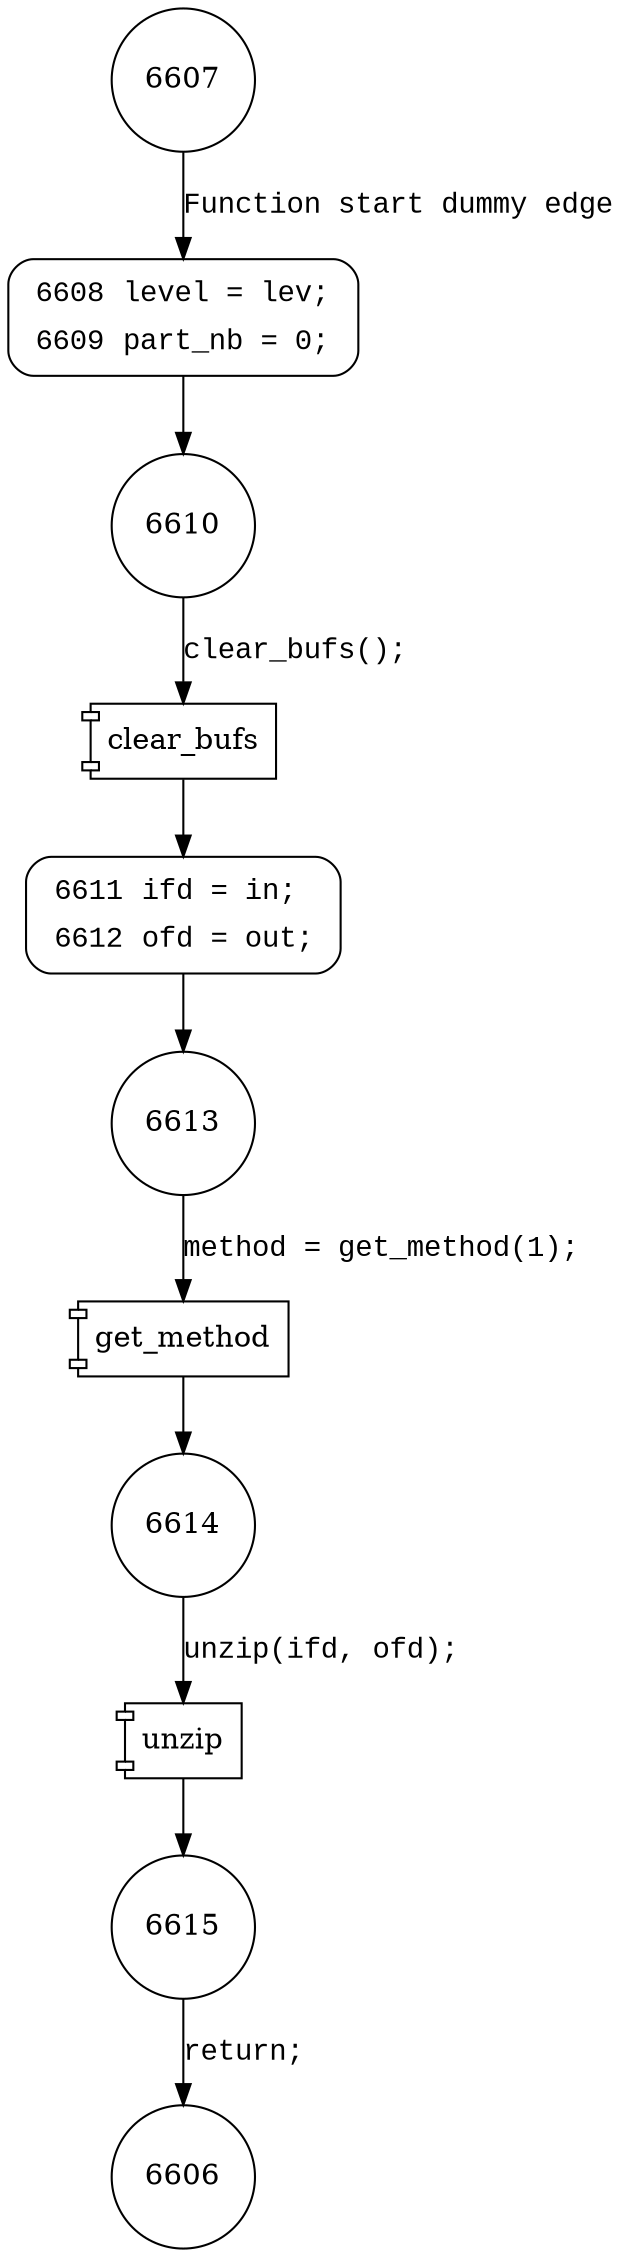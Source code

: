 digraph spec_uncompress {
6607 [shape="circle"]
6608 [shape="circle"]
6610 [shape="circle"]
6611 [shape="circle"]
6613 [shape="circle"]
6614 [shape="circle"]
6615 [shape="circle"]
6606 [shape="circle"]
6608 [style="filled,bold" penwidth="1" fillcolor="white" fontname="Courier New" shape="Mrecord" label=<<table border="0" cellborder="0" cellpadding="3" bgcolor="white"><tr><td align="right">6608</td><td align="left">level = lev;</td></tr><tr><td align="right">6609</td><td align="left">part_nb = 0;</td></tr></table>>]
6608 -> 6610[label=""]
6611 [style="filled,bold" penwidth="1" fillcolor="white" fontname="Courier New" shape="Mrecord" label=<<table border="0" cellborder="0" cellpadding="3" bgcolor="white"><tr><td align="right">6611</td><td align="left">ifd = in;</td></tr><tr><td align="right">6612</td><td align="left">ofd = out;</td></tr></table>>]
6611 -> 6613[label=""]
6607 -> 6608 [label="Function start dummy edge" fontname="Courier New"]
100299 [shape="component" label="clear_bufs"]
6610 -> 100299 [label="clear_bufs();" fontname="Courier New"]
100299 -> 6611 [label="" fontname="Courier New"]
100300 [shape="component" label="get_method"]
6613 -> 100300 [label="method = get_method(1);" fontname="Courier New"]
100300 -> 6614 [label="" fontname="Courier New"]
100301 [shape="component" label="unzip"]
6614 -> 100301 [label="unzip(ifd, ofd);" fontname="Courier New"]
100301 -> 6615 [label="" fontname="Courier New"]
6615 -> 6606 [label="return;" fontname="Courier New"]
}